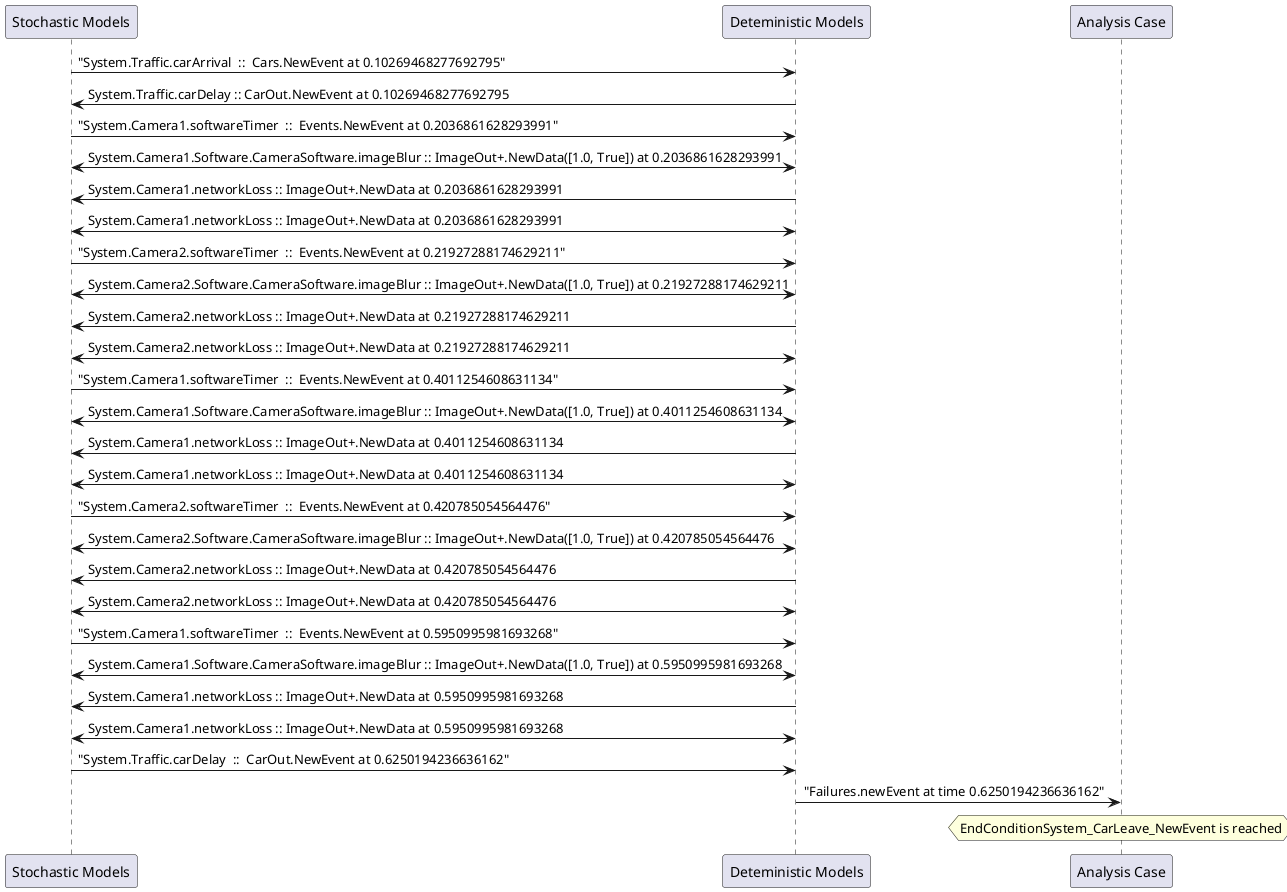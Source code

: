 
	@startuml
	participant "Stochastic Models" as stochmodel
	participant "Deteministic Models" as detmodel
	participant "Analysis Case" as analysis
	{6271_stop} stochmodel -> detmodel : "System.Traffic.carArrival  ::  Cars.NewEvent at 0.10269468277692795"
{6276_start} detmodel -> stochmodel : System.Traffic.carDelay :: CarOut.NewEvent at 0.10269468277692795
{6239_stop} stochmodel -> detmodel : "System.Camera1.softwareTimer  ::  Events.NewEvent at 0.2036861628293991"
detmodel <-> stochmodel : System.Camera1.Software.CameraSoftware.imageBlur :: ImageOut+.NewData([1.0, True]) at 0.2036861628293991
detmodel -> stochmodel : System.Camera1.networkLoss :: ImageOut+.NewData at 0.2036861628293991
detmodel <-> stochmodel : System.Camera1.networkLoss :: ImageOut+.NewData at 0.2036861628293991
{6255_stop} stochmodel -> detmodel : "System.Camera2.softwareTimer  ::  Events.NewEvent at 0.21927288174629211"
detmodel <-> stochmodel : System.Camera2.Software.CameraSoftware.imageBlur :: ImageOut+.NewData([1.0, True]) at 0.21927288174629211
detmodel -> stochmodel : System.Camera2.networkLoss :: ImageOut+.NewData at 0.21927288174629211
detmodel <-> stochmodel : System.Camera2.networkLoss :: ImageOut+.NewData at 0.21927288174629211
{6240_stop} stochmodel -> detmodel : "System.Camera1.softwareTimer  ::  Events.NewEvent at 0.4011254608631134"
detmodel <-> stochmodel : System.Camera1.Software.CameraSoftware.imageBlur :: ImageOut+.NewData([1.0, True]) at 0.4011254608631134
detmodel -> stochmodel : System.Camera1.networkLoss :: ImageOut+.NewData at 0.4011254608631134
detmodel <-> stochmodel : System.Camera1.networkLoss :: ImageOut+.NewData at 0.4011254608631134
{6256_stop} stochmodel -> detmodel : "System.Camera2.softwareTimer  ::  Events.NewEvent at 0.420785054564476"
detmodel <-> stochmodel : System.Camera2.Software.CameraSoftware.imageBlur :: ImageOut+.NewData([1.0, True]) at 0.420785054564476
detmodel -> stochmodel : System.Camera2.networkLoss :: ImageOut+.NewData at 0.420785054564476
detmodel <-> stochmodel : System.Camera2.networkLoss :: ImageOut+.NewData at 0.420785054564476
{6241_stop} stochmodel -> detmodel : "System.Camera1.softwareTimer  ::  Events.NewEvent at 0.5950995981693268"
detmodel <-> stochmodel : System.Camera1.Software.CameraSoftware.imageBlur :: ImageOut+.NewData([1.0, True]) at 0.5950995981693268
detmodel -> stochmodel : System.Camera1.networkLoss :: ImageOut+.NewData at 0.5950995981693268
detmodel <-> stochmodel : System.Camera1.networkLoss :: ImageOut+.NewData at 0.5950995981693268
{6276_stop} stochmodel -> detmodel : "System.Traffic.carDelay  ::  CarOut.NewEvent at 0.6250194236636162"
{6276_start} <-> {6276_stop} : delay
detmodel -> analysis : "Failures.newEvent at time 0.6250194236636162"
hnote over analysis 
EndConditionSystem_CarLeave_NewEvent is reached
endnote
@enduml